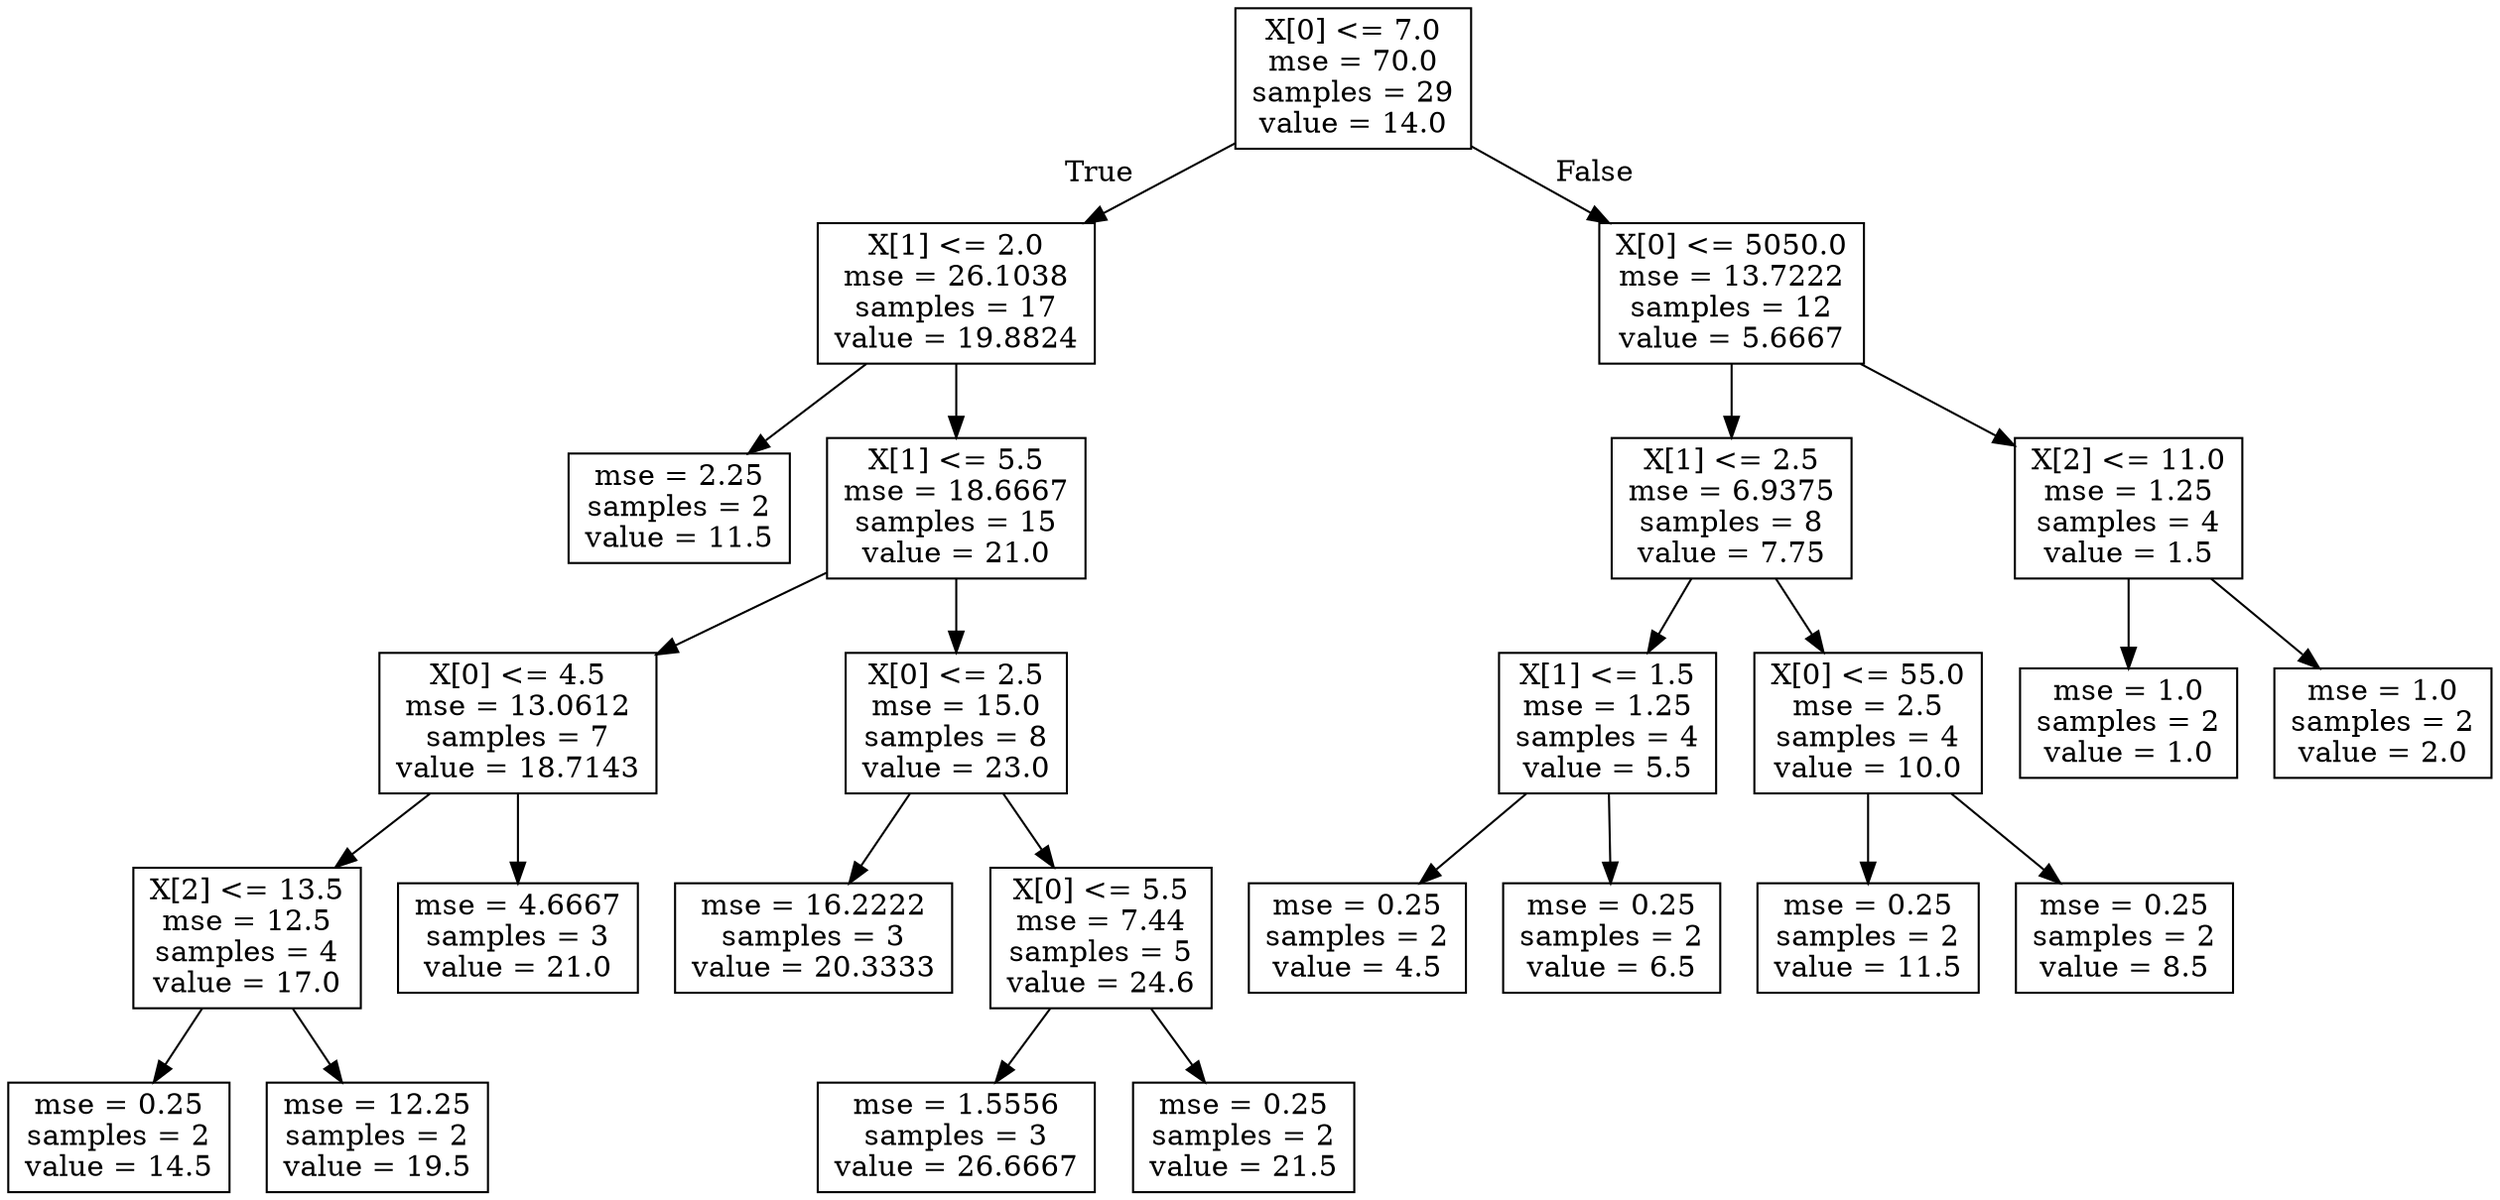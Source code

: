 digraph Tree {
node [shape=box] ;
0 [label="X[0] <= 7.0\nmse = 70.0\nsamples = 29\nvalue = 14.0"] ;
1 [label="X[1] <= 2.0\nmse = 26.1038\nsamples = 17\nvalue = 19.8824"] ;
0 -> 1 [labeldistance=2.5, labelangle=45, headlabel="True"] ;
2 [label="mse = 2.25\nsamples = 2\nvalue = 11.5"] ;
1 -> 2 ;
3 [label="X[1] <= 5.5\nmse = 18.6667\nsamples = 15\nvalue = 21.0"] ;
1 -> 3 ;
4 [label="X[0] <= 4.5\nmse = 13.0612\nsamples = 7\nvalue = 18.7143"] ;
3 -> 4 ;
5 [label="X[2] <= 13.5\nmse = 12.5\nsamples = 4\nvalue = 17.0"] ;
4 -> 5 ;
6 [label="mse = 0.25\nsamples = 2\nvalue = 14.5"] ;
5 -> 6 ;
7 [label="mse = 12.25\nsamples = 2\nvalue = 19.5"] ;
5 -> 7 ;
8 [label="mse = 4.6667\nsamples = 3\nvalue = 21.0"] ;
4 -> 8 ;
9 [label="X[0] <= 2.5\nmse = 15.0\nsamples = 8\nvalue = 23.0"] ;
3 -> 9 ;
10 [label="mse = 16.2222\nsamples = 3\nvalue = 20.3333"] ;
9 -> 10 ;
11 [label="X[0] <= 5.5\nmse = 7.44\nsamples = 5\nvalue = 24.6"] ;
9 -> 11 ;
12 [label="mse = 1.5556\nsamples = 3\nvalue = 26.6667"] ;
11 -> 12 ;
13 [label="mse = 0.25\nsamples = 2\nvalue = 21.5"] ;
11 -> 13 ;
14 [label="X[0] <= 5050.0\nmse = 13.7222\nsamples = 12\nvalue = 5.6667"] ;
0 -> 14 [labeldistance=2.5, labelangle=-45, headlabel="False"] ;
15 [label="X[1] <= 2.5\nmse = 6.9375\nsamples = 8\nvalue = 7.75"] ;
14 -> 15 ;
16 [label="X[1] <= 1.5\nmse = 1.25\nsamples = 4\nvalue = 5.5"] ;
15 -> 16 ;
17 [label="mse = 0.25\nsamples = 2\nvalue = 4.5"] ;
16 -> 17 ;
18 [label="mse = 0.25\nsamples = 2\nvalue = 6.5"] ;
16 -> 18 ;
19 [label="X[0] <= 55.0\nmse = 2.5\nsamples = 4\nvalue = 10.0"] ;
15 -> 19 ;
20 [label="mse = 0.25\nsamples = 2\nvalue = 11.5"] ;
19 -> 20 ;
21 [label="mse = 0.25\nsamples = 2\nvalue = 8.5"] ;
19 -> 21 ;
22 [label="X[2] <= 11.0\nmse = 1.25\nsamples = 4\nvalue = 1.5"] ;
14 -> 22 ;
23 [label="mse = 1.0\nsamples = 2\nvalue = 1.0"] ;
22 -> 23 ;
24 [label="mse = 1.0\nsamples = 2\nvalue = 2.0"] ;
22 -> 24 ;
}